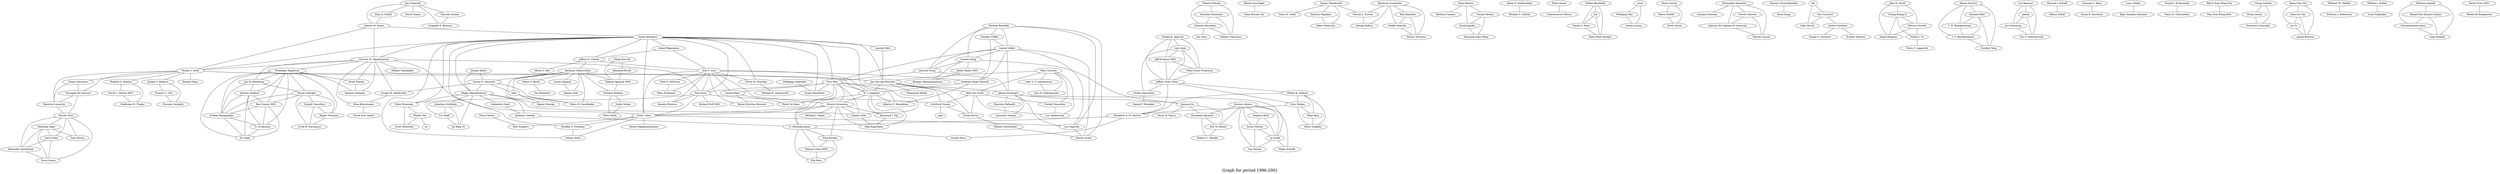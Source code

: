 /*****
Graph for period 1996-2001
*****/

graph G {
  graph [splines=true overlap=false]
  node  [shape=ellipse, width=0.3, height=0.3]
  0 [label="Jan Chomicki"];
  1 [label="Dina Q. Goldin"];
  2 [label="Gabriel M. Kuper"];
  3 [label="David Toman"];
  4 [label="Serge Abiteboul"];
  5 [label="Christos H. Papadimitriou"];
  6 [label="Moshe Y. Vardi"];
  7 [label="Marc Gyssens"];
  8 [label="Laks V. S. Lakshmanan"];
  9 [label="Iyer N. Subramanian"];
  10 [label="Takeshi Fukuda"];
  11 [label="Yasuhiko Morimoto"];
  12 [label="Shinichi Morishita"];
  13 [label="Takeshi Tokuyama"];
  14 [label="Anand Rajaraman"];
  15 [label="Jeffrey D. Ullman"];
  16 [label="Alon Y. Levy"];
  17 [label="Abraham Silberschatz"];
  18 [label="Alfred V. Aho"];
  19 [label="Bernd-Uwe Pagel"];
  20 [label="Hans-Werner Six"];
  21 [label="Michael Benedikt"];
  22 [label="Timothy Griffin"];
  23 [label="Leonid Libkin"];
  24 [label="Guozhu Dong"];
  25 [label="Limsoon Wong"];
  26 [label="Inderpal Singh Mumick"];
  27 [label="Tova Milo"];
  28 [label="phane Grumbach"];
  29 [label="Laurent Herr"];
  30 [label="Jan Van den Bussche"];
  31 [label="Yannis Theodoridis"];
  32 [label="Timos K. Sellis"];
  33 [label="Catriel Beeri"];
  34 [label="H. V. Jagadish"];
  35 [label="Divesh Srivastava"];
  36 [label="Ronald Fagin"];
  37 [label="Paula Ta-Shma"];
  38 [label="Alberto O. Mendelzon"];
  39 [label="Sumit Ganguly"];
  40 [label="Akshay Goel"];
  41 [label="Jianwen Su"];
  42 [label="Elisa Bertino"];
  43 [label="Barbara Catania"];
  44 [label="Claudio Bettini"];
  45 [label="Sushil Jajodia"];
  46 [label="Alexei P. Stolboushkin"];
  47 [label="Michael A. Taitslin"];
  48 [label="Dan Suciu"];
  49 [label="Victor Vianu"];
  50 [label="Michael J. Maher"];
  51 [label="Xiaoyang Sean Wang"];
  52 [label="Gustavo Alonso"];
  53 [label="Stephen Blott"];
  54 [label="Armin Fessler"];
  55 [label="rg Schek"];
  56 [label="Divyakant Agrawal"];
  57 [label="Amr El Abbadi"];
  58 [label="Marie-Christine Rousset"];
  59 [label="Oliver M. Duschka"];
  60 [label="Joseph Albert"];
  61 [label="Yannis E. Ioannidis"];
  62 [label="Raghu Ramakrishnan"];
  63 [label="Joseph M. Hellerstein"];
  64 [label="Jonathan Goldstein"];
  65 [label="Uri Shaft"];
  66 [label="Jie-Bing Yu"];
  67 [label="Dirk Van Gucht"];
  68 [label="Freddy Dumortier"];
  69 [label="Luc Vandeurzen"];
  70 [label="Ching-Tien Ho"];
  71 [label="Jehoshua Bruck"];
  72 [label="Rakesh Agrawal 0001"];
  73 [label="Gerhard Weikum"];
  74 [label="Paolo Atzeni"];
  75 [label="Giansalvatore Mecca"];
  76 [label="Elias Koutsoupias"];
  77 [label="Mihalis Yannakakis"];
  78 [label="Richard Hull 0001"];
  79 [label="Peter Buneman"];
  80 [label="Oscar H. Ibarra"];
  81 [label="zden"];
  82 [label="Rajeev Rastogi"];
  83 [label="Henry F. Korth"];
  84 [label="Yuri Breitbart"];
  85 [label="Stefan Berchtold"];
  86 [label="hm"];
  87 [label="Daniel A. Keim"];
  88 [label="Hans-Peter Kriegel"];
  89 [label="Wolfgang Scheufele"];
  90 [label="Guido Moerkotte"];
  91 [label="Dimitrios Gunopulos"];
  92 [label="Roni Khardon"];
  93 [label="Heikki Mannila"];
  94 [label="Hannu Toivonen"];
  95 [label="Guido Nerjes"];
  96 [label="Peter Muth"];
  97 [label="Michael R. Genesereth"];
  98 [label="scher"];
  99 [label="Wolfgang May"];
  100 [label="Georg Lausen"];
  101 [label="Robert C. Steinke"];
  102 [label="Paolo Ciaccia"];
  103 [label="Marco Patella"];
  104 [label="Pavel Zezula"];
  105 [label="Daniela Florescu"];
  106 [label="Gottfried Vossen"];
  107 [label="Bradley S. Fordham"];
  108 [label="Yelena Yesha"];
  109 [label="Frank Neven"];
  110 [label="Pierangela Samarati"];
  111 [label="Latanya Sweeney"];
  112 [label="Phokion G. Kolaitis"];
  113 [label="David L. Martin 0001"];
  114 [label="Madhukar N. Thakur"];
  115 [label="Stavros Christodoulakis"];
  116 [label="Fenia Zioga"];
  117 [label="Pankaj K. Agarwal"];
  118 [label="Lars Arge"];
  119 [label="Jeff Erickson 0001"];
  120 [label="Paolo Giulio Franciosa"];
  121 [label="Jeffrey Scott Vitter"];
  122 [label="Luc Segoufin"];
  123 [label="Diego Calvanese"];
  124 [label="Giuseppe De Giacomo"];
  125 [label="Maurizio Lenzerini"];
  126 [label="Werner Nutt"];
  127 [label="del"];
  128 [label="Yuri Gurevich"];
  129 [label="Colin Hirsch"];
  130 [label="Andrei Voronkov"];
  131 [label="Wenfei Fan"];
  132 [label="Scott Weinstein"];
  133 [label="Minos N. Garofalakis"];
  134 [label="Yehoshua Sagiv"];
  135 [label="Sara Shurin"];
  136 [label="David Scot Taylor"];
  137 [label="Prabhakar Raghavan"];
  138 [label="Hisao Tamaki"];
  139 [label="Santosh Vempala"];
  140 [label="John R. Smith"];
  141 [label="Chung-Sheng Li"];
  142 [label="Vittorio Castelli"];
  143 [label="Anant Jhingran"];
  144 [label="Philip S. Yu"];
  145 [label="Charu C. Aggarwal"];
  146 [label="James Bailey 0001"];
  147 [label="Kotagiri Ramamohanarao"];
  148 [label="Vasilis Samoladas"];
  149 [label="Daniel P. Miranker"];
  150 [label="Hasan Davulcu"];
  151 [label="Michael Kifer"];
  152 [label="C. R. Ramakrishnan"];
  153 [label="I. V. Ramakrishnan"];
  154 [label="Sergei G. Vorobyov"];
  155 [label="Sara Cohen"];
  156 [label="Alexander Serebrenik"];
  157 [label="Yaron Kanza"];
  158 [label="Luc Boasson"];
  159 [label="gielski"];
  160 [label="ne Guessarian"];
  161 [label="Yuri V. Matiyasevich"];
  162 [label="Phillip B. Gibbons"];
  163 [label="Yossi Matias"];
  164 [label="Elizabeth A. M. Shriver"];
  165 [label="Joseph Y. Halpern"];
  166 [label="Jon M. Kleinberg"];
  167 [label="Andrew Tomkins"];
  168 [label="Marcelo Arenas"];
  169 [label="Leopoldo E. Bertossi"];
  170 [label="Howard J. Karloff"];
  171 [label="Milena Mihail"];
  172 [label="Steven Dawson"];
  173 [label="Sabrina De Capitani di Vimercati"];
  174 [label="Patrick Lincoln"];
  175 [label="Heiko Schuldt"];
  176 [label="Guy Pardon"];
  177 [label="Carmem S. Hara"];
  178 [label="Susan B. Davidson"];
  179 [label="Lauri Malmi"];
  180 [label="Eljas Soisalon-Soininen"];
  181 [label="Venkatesh Ganti"];
  182 [label="Johannes Gehrke"];
  183 [label="S. Muthukrishnan"];
  184 [label="Sophie Cluet"];
  185 [label="Dimitris Papadias"];
  186 [label="Nikos Mamoulis"];
  187 [label="Vassilis J. Tsotras"];
  188 [label="Yousef J. Al-Houmaily"];
  189 [label="Panos K. Chrysanthis"];
  190 [label="Noga Alon"];
  191 [label="Mario Szegedy"];
  192 [label="Thomas Schwentick"];
  193 [label="Raymond T. Ng"];
  194 [label="Olga Kapitskaia"];
  195 [label="Kelvin Kam Wing Chu"];
  196 [label="Man Hon Wong 0001"];
  197 [label="Francis C. Chu"];
  198 [label="Praveen Seshadri"];
  199 [label="Sachin More"];
  200 [label="George Kollios"];
  201 [label="Emmanuel Waller"];
  202 [label="Georg Gottlob"];
  203 [label="Nicola Leone"];
  204 [label="Francesco Scarcello"];
  205 [label="Maurizio Rafanelli"];
  206 [label="Leonardo Tininini"];
  207 [label="Beng Chin Ooi"];
  208 [label="Kian-Lee Tan"];
  209 [label="Cui Yu"];
  210 [label="phane Bressan"];
  211 [label="Floris Geerts"];
  212 [label="Bart Kuijpers"];
  213 [label="Yannis Papakonstantinou"];
  214 [label="rger"];
  215 [label="Martin Grohe"];
  216 [label="Guizhen Yang"];
  217 [label="Nick Koudas"];
  218 [label="Zhiyuan Chen 0003"];
  219 [label="Flip Korn"];
  220 [label="Mehmet M. Dalkilic"];
  221 [label="Edward L. Robertson"];
  222 [label="Mikhail J. Atallah"];
  223 [label="Sunil Prabhakar"];
  224 [label="Moses Charikar"];
  225 [label="Surajit Chaudhuri"];
  226 [label="Rajeev Motwani"];
  227 [label="Vivek R. Narasayya"];
  228 [label="Ravi Kumar 0001"];
  229 [label="Sridhar Rajagopalan"];
  230 [label="on"];
  231 [label="Jun Sese"];
  232 [label="Evgeny Dantsin"];
  233 [label="Fabrizio Angiulli"];
  234 [label="Rachel Ben-Eliyahu-Zohary"];
  235 [label="Giovambattista Ianni"];
  236 [label="Luigi Palopoli"];
  237 [label="David Gross 0001"];
  238 [label="Michel de Rougemont"];
  239 [label="D. Sivakumar"];
  240 [label="Eli Upfal"];
  241 [label="Todd D. Millstein"];
  242 [label="Marc Friedman"];
  0 -- 1;
  0 -- 2;
  0 -- 3;
  0 -- 168;
  0 -- 169;
  1 -- 2;
  2 -- 4;
  2 -- 5;
  2 -- 6;
  4 -- 5;
  4 -- 6;
  4 -- 14;
  4 -- 15;
  4 -- 27;
  4 -- 29;
  4 -- 30;
  4 -- 48;
  4 -- 49;
  4 -- 59;
  4 -- 62;
  4 -- 79;
  4 -- 90;
  4 -- 107;
  4 -- 108;
  4 -- 184;
  5 -- 6;
  5 -- 48;
  5 -- 49;
  5 -- 63;
  5 -- 76;
  5 -- 77;
  5 -- 137;
  5 -- 138;
  5 -- 139;
  5 -- 166;
  6 -- 30;
  6 -- 34;
  6 -- 36;
  6 -- 112;
  6 -- 123;
  6 -- 124;
  6 -- 125;
  6 -- 165;
  7 -- 8;
  7 -- 9;
  7 -- 30;
  7 -- 67;
  7 -- 68;
  7 -- 69;
  8 -- 9;
  10 -- 11;
  10 -- 12;
  10 -- 13;
  11 -- 12;
  11 -- 13;
  12 -- 13;
  12 -- 231;
  14 -- 15;
  14 -- 16;
  15 -- 16;
  15 -- 17;
  15 -- 18;
  16 -- 26;
  16 -- 33;
  16 -- 34;
  16 -- 35;
  16 -- 48;
  16 -- 49;
  16 -- 58;
  16 -- 59;
  16 -- 105;
  16 -- 241;
  16 -- 242;
  17 -- 39;
  17 -- 40;
  17 -- 61;
  17 -- 72;
  17 -- 73;
  17 -- 81;
  17 -- 82;
  17 -- 83;
  17 -- 133;
  19 -- 20;
  21 -- 22;
  21 -- 23;
  21 -- 24;
  21 -- 25;
  21 -- 122;
  21 -- 215;
  22 -- 23;
  22 -- 26;
  23 -- 24;
  23 -- 25;
  23 -- 26;
  23 -- 27;
  23 -- 28;
  23 -- 122;
  23 -- 215;
  24 -- 25;
  24 -- 41;
  24 -- 146;
  24 -- 147;
  25 -- 27;
  25 -- 28;
  26 -- 34;
  26 -- 38;
  27 -- 28;
  27 -- 33;
  27 -- 34;
  27 -- 35;
  27 -- 37;
  27 -- 38;
  27 -- 48;
  27 -- 49;
  27 -- 90;
  27 -- 184;
  28 -- 41;
  28 -- 55;
  28 -- 122;
  28 -- 205;
  28 -- 206;
  29 -- 30;
  30 -- 34;
  30 -- 67;
  30 -- 106;
  30 -- 109;
  30 -- 201;
  31 -- 32;
  31 -- 185;
  31 -- 186;
  31 -- 187;
  33 -- 37;
  33 -- 58;
  34 -- 35;
  34 -- 38;
  34 -- 183;
  34 -- 193;
  34 -- 194;
  35 -- 49;
  35 -- 50;
  35 -- 183;
  35 -- 184;
  35 -- 193;
  35 -- 194;
  35 -- 217;
  39 -- 40;
  41 -- 56;
  41 -- 57;
  41 -- 80;
  42 -- 43;
  42 -- 44;
  42 -- 45;
  44 -- 45;
  44 -- 51;
  45 -- 51;
  46 -- 47;
  48 -- 49;
  48 -- 78;
  48 -- 79;
  48 -- 105;
  48 -- 106;
  49 -- 107;
  49 -- 108;
  49 -- 122;
  49 -- 212;
  49 -- 213;
  52 -- 53;
  52 -- 54;
  52 -- 55;
  52 -- 56;
  52 -- 57;
  52 -- 175;
  52 -- 176;
  53 -- 54;
  53 -- 55;
  54 -- 55;
  54 -- 176;
  55 -- 175;
  55 -- 176;
  56 -- 57;
  56 -- 101;
  57 -- 101;
  59 -- 97;
  60 -- 61;
  60 -- 62;
  61 -- 62;
  61 -- 63;
  61 -- 81;
  61 -- 133;
  62 -- 64;
  62 -- 65;
  62 -- 66;
  62 -- 181;
  62 -- 182;
  62 -- 184;
  63 -- 76;
  64 -- 65;
  64 -- 66;
  65 -- 66;
  67 -- 68;
  67 -- 69;
  67 -- 106;
  67 -- 109;
  68 -- 69;
  70 -- 71;
  70 -- 72;
  71 -- 72;
  72 -- 73;
  73 -- 95;
  73 -- 96;
  74 -- 75;
  76 -- 136;
  79 -- 131;
  79 -- 132;
  81 -- 82;
  81 -- 133;
  83 -- 84;
  85 -- 86;
  85 -- 87;
  85 -- 88;
  86 -- 87;
  86 -- 88;
  87 -- 88;
  89 -- 90;
  91 -- 92;
  91 -- 93;
  91 -- 94;
  91 -- 187;
  91 -- 200;
  92 -- 93;
  92 -- 94;
  93 -- 94;
  95 -- 96;
  98 -- 99;
  98 -- 100;
  99 -- 100;
  102 -- 103;
  102 -- 104;
  103 -- 104;
  106 -- 109;
  106 -- 214;
  107 -- 108;
  109 -- 192;
  110 -- 111;
  110 -- 172;
  110 -- 173;
  110 -- 174;
  112 -- 113;
  112 -- 114;
  113 -- 114;
  115 -- 116;
  117 -- 118;
  117 -- 119;
  117 -- 120;
  117 -- 121;
  118 -- 119;
  118 -- 120;
  118 -- 121;
  118 -- 148;
  119 -- 120;
  119 -- 121;
  120 -- 121;
  121 -- 148;
  121 -- 162;
  121 -- 163;
  121 -- 164;
  122 -- 215;
  123 -- 124;
  123 -- 125;
  124 -- 125;
  124 -- 126;
  125 -- 126;
  126 -- 134;
  126 -- 135;
  126 -- 155;
  126 -- 156;
  126 -- 157;
  127 -- 128;
  127 -- 129;
  128 -- 129;
  128 -- 130;
  130 -- 154;
  130 -- 232;
  131 -- 132;
  131 -- 230;
  134 -- 135;
  134 -- 155;
  134 -- 156;
  134 -- 157;
  137 -- 138;
  137 -- 139;
  137 -- 166;
  137 -- 167;
  137 -- 224;
  137 -- 226;
  137 -- 228;
  137 -- 229;
  137 -- 239;
  137 -- 240;
  138 -- 139;
  140 -- 141;
  140 -- 142;
  140 -- 143;
  141 -- 142;
  141 -- 143;
  141 -- 144;
  142 -- 143;
  142 -- 144;
  144 -- 145;
  146 -- 147;
  148 -- 149;
  150 -- 151;
  150 -- 152;
  150 -- 153;
  150 -- 216;
  151 -- 152;
  151 -- 153;
  151 -- 216;
  152 -- 153;
  153 -- 216;
  155 -- 156;
  155 -- 157;
  156 -- 157;
  158 -- 159;
  158 -- 160;
  158 -- 161;
  159 -- 160;
  159 -- 161;
  160 -- 161;
  162 -- 163;
  162 -- 164;
  162 -- 190;
  162 -- 191;
  163 -- 164;
  163 -- 190;
  163 -- 191;
  164 -- 183;
  164 -- 199;
  165 -- 197;
  165 -- 198;
  166 -- 167;
  166 -- 224;
  166 -- 229;
  167 -- 228;
  167 -- 229;
  167 -- 239;
  167 -- 240;
  168 -- 169;
  170 -- 171;
  172 -- 173;
  172 -- 174;
  173 -- 174;
  177 -- 178;
  179 -- 180;
  181 -- 182;
  182 -- 183;
  183 -- 199;
  183 -- 217;
  183 -- 218;
  183 -- 219;
  184 -- 194;
  185 -- 186;
  187 -- 200;
  188 -- 189;
  190 -- 191;
  192 -- 215;
  193 -- 194;
  195 -- 196;
  197 -- 198;
  202 -- 203;
  202 -- 204;
  203 -- 204;
  205 -- 206;
  207 -- 208;
  207 -- 209;
  207 -- 210;
  208 -- 209;
  208 -- 210;
  209 -- 210;
  211 -- 212;
  217 -- 218;
  217 -- 219;
  218 -- 219;
  220 -- 221;
  222 -- 223;
  224 -- 225;
  224 -- 226;
  224 -- 227;
  224 -- 228;
  224 -- 229;
  225 -- 226;
  225 -- 227;
  226 -- 227;
  228 -- 229;
  228 -- 239;
  228 -- 240;
  229 -- 239;
  229 -- 240;
  233 -- 234;
  233 -- 235;
  233 -- 236;
  234 -- 235;
  234 -- 236;
  235 -- 236;
  237 -- 238;
  239 -- 240;
  241 -- 242;
  label = "\nGraph for period 1996-2001\n";  fontsize=24;
}
